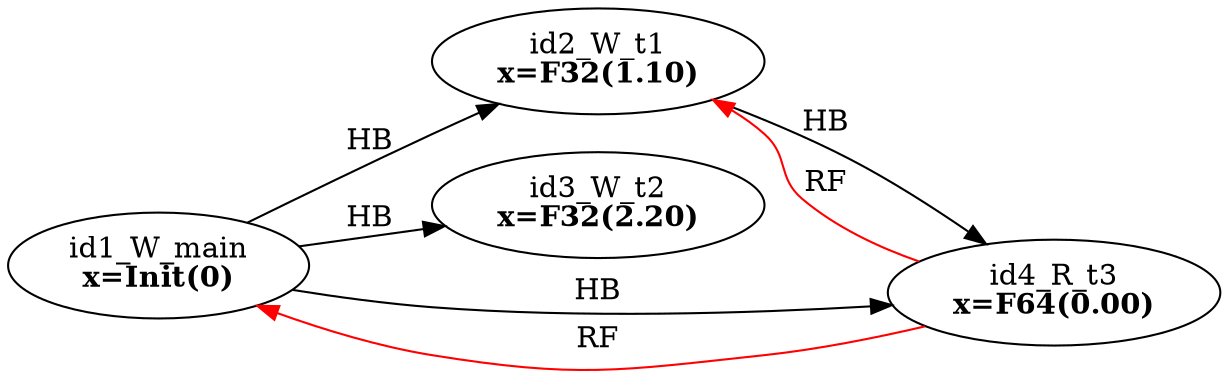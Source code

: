 digraph memory_model {
rankdir=LR;
splines=true; esep=0.5;
id1_W_main -> id2_W_t1 [label = "HB", color="black"];
id1_W_main -> id3_W_t2 [label = "HB", color="black"];
id1_W_main -> id4_R_t3 [label = "HB", color="black"];
id2_W_t1 -> id4_R_t3 [label = "HB", color="black"];
id4_R_t3 -> id1_W_main [label = "RF", color="red"];
id4_R_t3 -> id2_W_t1 [label = "RF", color="red"];
id1_W_main [label=<id1_W_main<br/><B>x=Init(0)</B>>, pos="5.0,2!"]
id2_W_t1 [label=<id2_W_t1<br/><B>x=F32(1.10)</B>>, pos="0,0!"]
id3_W_t2 [label=<id3_W_t2<br/><B>x=F32(2.20)</B>>, pos="5,0!"]
id4_R_t3 [label=<id4_R_t3<br/><B>x=F64(0.00)</B>>, pos="10,0!"]
}
